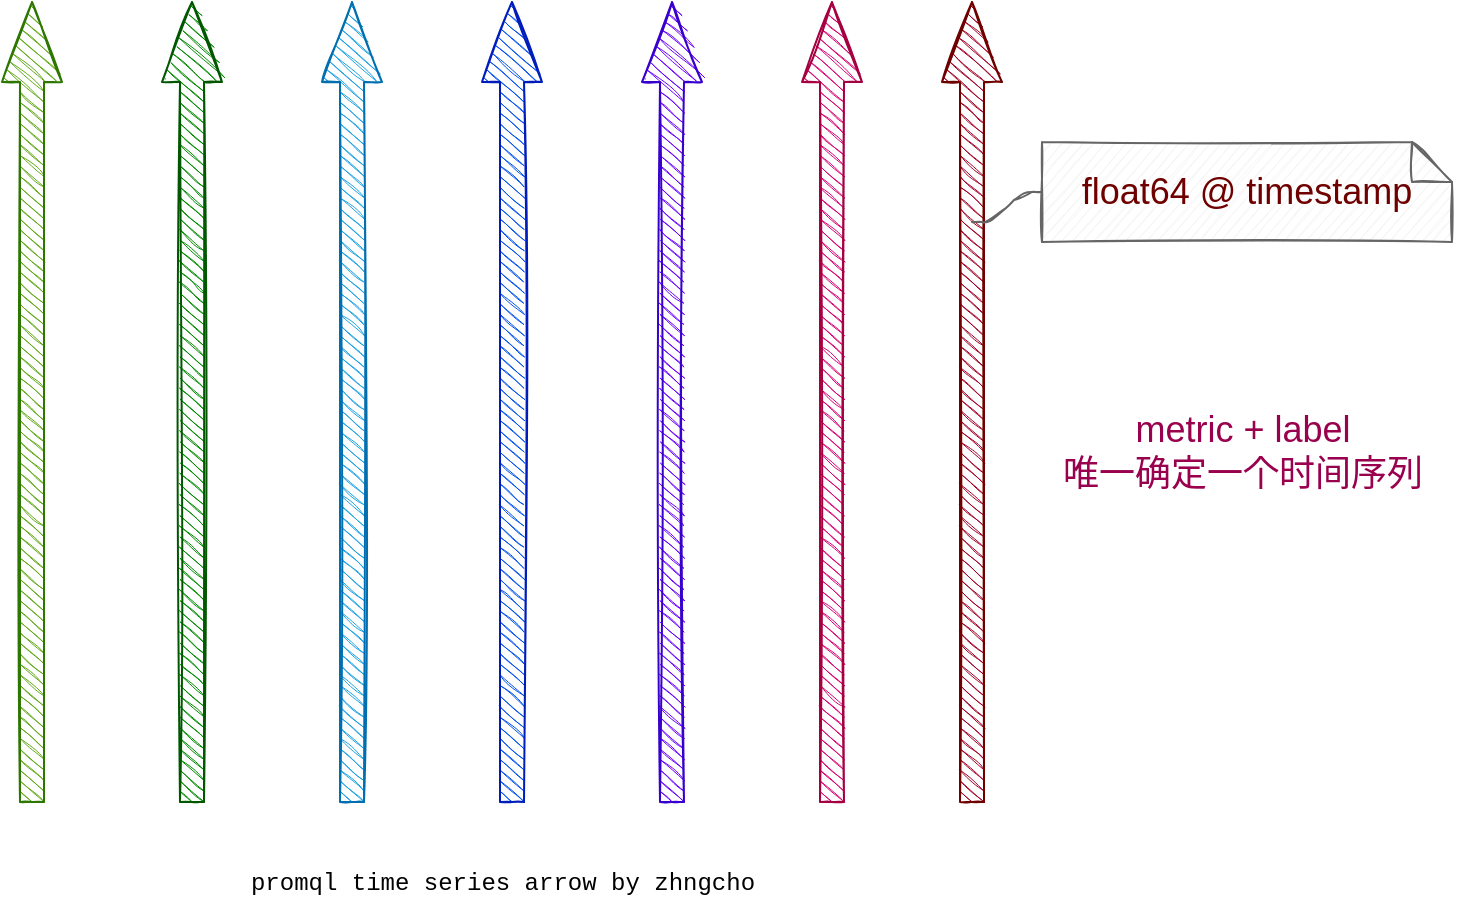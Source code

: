 <mxfile version="13.9.9" type="device"><diagram id="Zc2GvHhy9SoqhveMhFz-" name="Page-1"><mxGraphModel dx="1102" dy="1000" grid="1" gridSize="10" guides="1" tooltips="1" connect="1" arrows="1" fold="1" page="1" pageScale="1" pageWidth="850" pageHeight="1100" background="none" math="0" shadow="0"><root><mxCell id="0"/><mxCell id="1" parent="0"/><mxCell id="l0wkTB2dPNMsBOF-G5nb-2" value="" style="group;sketch=1;" parent="1" vertex="1" connectable="0"><mxGeometry x="60" y="140" width="740" height="400" as="geometry"/></mxCell><mxCell id="NKYvBHxEjeMtVXmZHpD6-14" value="&lt;font color=&quot;#6f0000&quot; style=&quot;font-size: 18px&quot;&gt;float64 @ timestamp&lt;/font&gt;" style="shape=note;size=20;whiteSpace=wrap;html=1;fillColor=#f5f5f5;strokeColor=#666666;fontColor=#EA6B66;sketch=1;" parent="l0wkTB2dPNMsBOF-G5nb-2" vertex="1"><mxGeometry x="520" y="70" width="205" height="50" as="geometry"/></mxCell><mxCell id="l0wkTB2dPNMsBOF-G5nb-1" value="" style="group;sketch=1;" parent="l0wkTB2dPNMsBOF-G5nb-2" vertex="1" connectable="0"><mxGeometry width="500" height="400" as="geometry"/></mxCell><mxCell id="r2WBUhPkVbUQie6AQwJS-1" value="" style="group;sketch=1;" parent="l0wkTB2dPNMsBOF-G5nb-1" vertex="1" connectable="0"><mxGeometry width="500" height="400" as="geometry"/></mxCell><mxCell id="NKYvBHxEjeMtVXmZHpD6-2" value="" style="html=1;shadow=0;dashed=0;align=center;verticalAlign=middle;shape=mxgraph.arrows2.arrow;dy=0.6;dx=40;direction=north;notch=0;fillColor=#60a917;strokeColor=#2D7600;fontColor=#ffffff;sketch=1;" parent="r2WBUhPkVbUQie6AQwJS-1" vertex="1"><mxGeometry width="30" height="400" as="geometry"/></mxCell><mxCell id="NKYvBHxEjeMtVXmZHpD6-3" value="" style="html=1;shadow=0;dashed=0;align=center;verticalAlign=middle;shape=mxgraph.arrows2.arrow;dy=0.6;dx=40;direction=north;notch=0;fillColor=#008a00;strokeColor=#005700;fontColor=#ffffff;sketch=1;" parent="r2WBUhPkVbUQie6AQwJS-1" vertex="1"><mxGeometry x="80" width="30" height="400" as="geometry"/></mxCell><mxCell id="NKYvBHxEjeMtVXmZHpD6-4" value="" style="html=1;shadow=0;dashed=0;align=center;verticalAlign=middle;shape=mxgraph.arrows2.arrow;dy=0.6;dx=40;direction=north;notch=0;fillColor=#1ba1e2;strokeColor=#006EAF;fontColor=#ffffff;sketch=1;" parent="r2WBUhPkVbUQie6AQwJS-1" vertex="1"><mxGeometry x="160" width="30" height="400" as="geometry"/></mxCell><mxCell id="NKYvBHxEjeMtVXmZHpD6-5" value="" style="html=1;shadow=0;dashed=0;align=center;verticalAlign=middle;shape=mxgraph.arrows2.arrow;dy=0.6;dx=40;direction=north;notch=0;fillColor=#0050ef;strokeColor=#001DBC;fontColor=#ffffff;sketch=1;" parent="r2WBUhPkVbUQie6AQwJS-1" vertex="1"><mxGeometry x="240" width="30" height="400" as="geometry"/></mxCell><mxCell id="NKYvBHxEjeMtVXmZHpD6-6" value="" style="html=1;shadow=0;dashed=0;align=center;verticalAlign=middle;shape=mxgraph.arrows2.arrow;dy=0.6;dx=40;direction=north;notch=0;fillColor=#6a00ff;strokeColor=#3700CC;fontColor=#ffffff;sketch=1;" parent="r2WBUhPkVbUQie6AQwJS-1" vertex="1"><mxGeometry x="320" width="30" height="400" as="geometry"/></mxCell><mxCell id="NKYvBHxEjeMtVXmZHpD6-7" value="" style="html=1;shadow=0;dashed=0;align=center;verticalAlign=middle;shape=mxgraph.arrows2.arrow;dy=0.6;dx=40;direction=north;notch=0;fillColor=#d80073;strokeColor=#A50040;fontColor=#ffffff;sketch=1;" parent="r2WBUhPkVbUQie6AQwJS-1" vertex="1"><mxGeometry x="400" width="30" height="400" as="geometry"/></mxCell><mxCell id="NKYvBHxEjeMtVXmZHpD6-8" value="" style="html=1;shadow=0;dashed=0;align=center;verticalAlign=middle;shape=mxgraph.arrows2.arrow;dy=0.6;dx=40;direction=north;notch=0;fillColor=#a20025;strokeColor=#6F0000;fontColor=#ffffff;sketch=1;" parent="r2WBUhPkVbUQie6AQwJS-1" vertex="1"><mxGeometry x="470" width="30" height="400" as="geometry"/></mxCell><mxCell id="l0wkTB2dPNMsBOF-G5nb-3" value="metric + label &lt;br style=&quot;font-size: 18px;&quot;&gt;唯一确定一个时间序列" style="text;html=1;align=center;verticalAlign=middle;resizable=0;points=[];autosize=1;fontColor=#99004D;fontSize=18;" parent="l0wkTB2dPNMsBOF-G5nb-2" vertex="1"><mxGeometry x="520" y="200" width="200" height="50" as="geometry"/></mxCell><mxCell id="NKYvBHxEjeMtVXmZHpD6-13" value="" style="edgeStyle=entityRelationEdgeStyle;startArrow=none;endArrow=none;segment=10;fillColor=#f5f5f5;strokeColor=#666666;entryX=0;entryY=0.5;entryDx=0;entryDy=0;entryPerimeter=0;sketch=1;exitX=0.725;exitY=0.5;exitDx=0;exitDy=0;exitPerimeter=0;" parent="l0wkTB2dPNMsBOF-G5nb-2" source="NKYvBHxEjeMtVXmZHpD6-8" target="NKYvBHxEjeMtVXmZHpD6-14" edge="1"><mxGeometry y="59" as="geometry"><mxPoint x="485" y="259" as="sourcePoint"/><mxPoint x="525" y="279" as="targetPoint"/></mxGeometry></mxCell><mxCell id="jsQb0zpMCHxQ0JieJqXR-1" value="&lt;font face=&quot;Courier New&quot;&gt;promql time series arrow by zhngcho&lt;/font&gt;" style="text;html=1;align=center;verticalAlign=middle;resizable=0;points=[];autosize=1;" parent="1" vertex="1"><mxGeometry x="175" y="570" width="270" height="20" as="geometry"/></mxCell></root></mxGraphModel></diagram></mxfile>